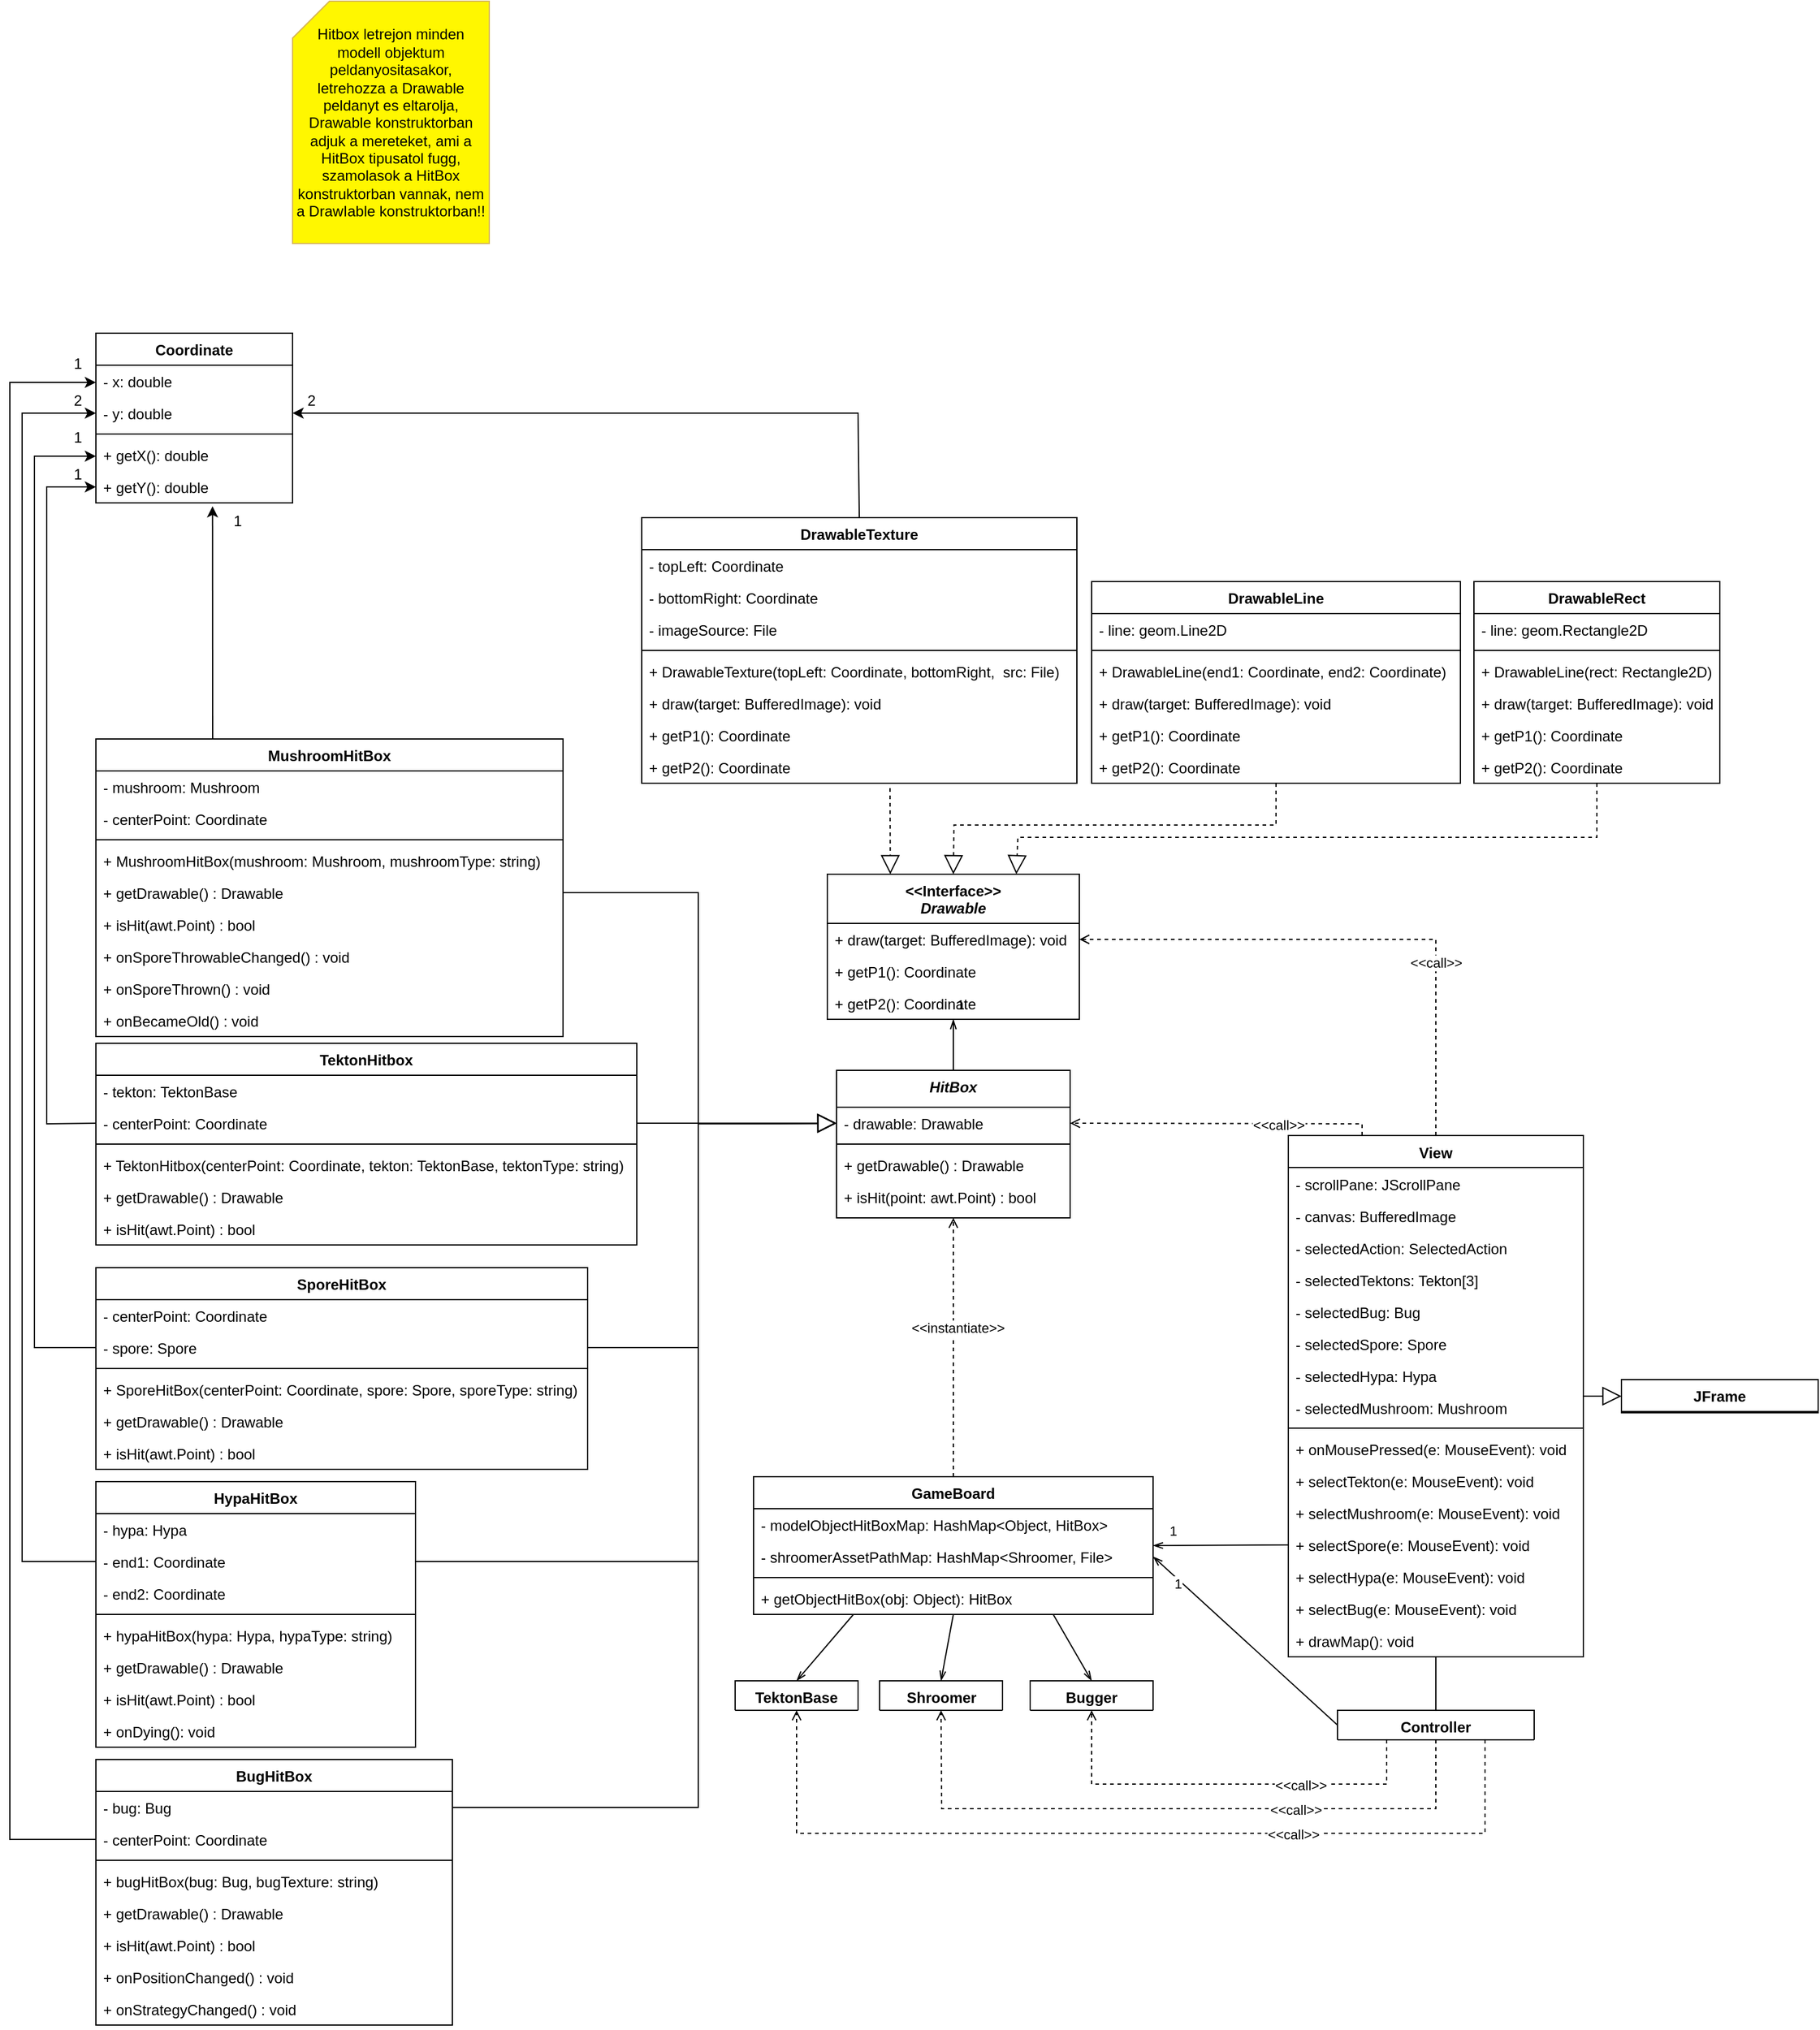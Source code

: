 <mxfile version="26.0.9">
  <diagram id="C5RBs43oDa-KdzZeNtuy" name="Page-1">
    <mxGraphModel dx="3212" dy="2812" grid="1" gridSize="10" guides="1" tooltips="1" connect="1" arrows="1" fold="1" page="1" pageScale="1" pageWidth="827" pageHeight="1169" math="0" shadow="0">
      <root>
        <mxCell id="WIyWlLk6GJQsqaUBKTNV-0" />
        <mxCell id="WIyWlLk6GJQsqaUBKTNV-1" parent="WIyWlLk6GJQsqaUBKTNV-0" />
        <mxCell id="b7TE18RzLWvJwAEUoL4X-48" value="" style="endArrow=openThin;html=1;rounded=0;exitX=0.5;exitY=0;exitDx=0;exitDy=0;endFill=0;labelPosition=right;verticalLabelPosition=top;align=left;verticalAlign=bottom;entryX=0.5;entryY=1;entryDx=0;entryDy=0;" parent="WIyWlLk6GJQsqaUBKTNV-1" source="zkfFHV4jXpPFQw0GAbJ--0" edge="1" target="b7TE18RzLWvJwAEUoL4X-44">
          <mxGeometry width="50" height="50" relative="1" as="geometry">
            <mxPoint x="530" y="70" as="sourcePoint" />
            <mxPoint x="535" y="570" as="targetPoint" />
          </mxGeometry>
        </mxCell>
        <mxCell id="25JT92ZDACR5uKr7Yj_K-0" value="1" style="edgeLabel;html=1;align=center;verticalAlign=middle;resizable=0;points=[];" parent="b7TE18RzLWvJwAEUoL4X-48" vertex="1" connectable="0">
          <mxGeometry x="-0.158" y="-2" relative="1" as="geometry">
            <mxPoint x="3" y="-36" as="offset" />
          </mxGeometry>
        </mxCell>
        <mxCell id="zkfFHV4jXpPFQw0GAbJ--0" value="HitBox" style="swimlane;fontStyle=3;align=center;verticalAlign=top;childLayout=stackLayout;horizontal=1;startSize=30;horizontalStack=0;resizeParent=1;resizeLast=0;collapsible=1;marginBottom=0;rounded=0;shadow=0;strokeWidth=1;fillColor=#FFFFFF;" parent="WIyWlLk6GJQsqaUBKTNV-1" vertex="1">
          <mxGeometry x="522.5" y="599.5" width="190" height="120" as="geometry">
            <mxRectangle x="230" y="140" width="160" height="26" as="alternateBounds" />
          </mxGeometry>
        </mxCell>
        <mxCell id="b7TE18RzLWvJwAEUoL4X-18" value="- drawable: Drawable" style="text;align=left;verticalAlign=top;spacingLeft=4;spacingRight=4;overflow=hidden;rotatable=0;points=[[0,0.5],[1,0.5]];portConstraint=eastwest;" parent="zkfFHV4jXpPFQw0GAbJ--0" vertex="1">
          <mxGeometry y="30" width="190" height="26" as="geometry" />
        </mxCell>
        <mxCell id="b7TE18RzLWvJwAEUoL4X-16" value="" style="line;html=1;strokeWidth=1;align=left;verticalAlign=middle;spacingTop=-1;spacingLeft=3;spacingRight=3;rotatable=0;labelPosition=right;points=[];portConstraint=eastwest;" parent="zkfFHV4jXpPFQw0GAbJ--0" vertex="1">
          <mxGeometry y="56" width="190" height="8" as="geometry" />
        </mxCell>
        <mxCell id="b7TE18RzLWvJwAEUoL4X-0" value="+ getDrawable() : Drawable" style="text;align=left;verticalAlign=top;spacingLeft=4;spacingRight=4;overflow=hidden;rotatable=0;points=[[0,0.5],[1,0.5]];portConstraint=eastwest;" parent="zkfFHV4jXpPFQw0GAbJ--0" vertex="1">
          <mxGeometry y="64" width="190" height="26" as="geometry" />
        </mxCell>
        <mxCell id="zkfFHV4jXpPFQw0GAbJ--5" value="+ isHit(point: awt.Point) : bool" style="text;align=left;verticalAlign=top;spacingLeft=4;spacingRight=4;overflow=hidden;rotatable=0;points=[[0,0.5],[1,0.5]];portConstraint=eastwest;" parent="zkfFHV4jXpPFQw0GAbJ--0" vertex="1">
          <mxGeometry y="90" width="190" height="26" as="geometry" />
        </mxCell>
        <mxCell id="zkfFHV4jXpPFQw0GAbJ--6" value="TektonHitbox" style="swimlane;fontStyle=1;align=center;verticalAlign=top;childLayout=stackLayout;horizontal=1;startSize=26;horizontalStack=0;resizeParent=1;resizeLast=0;collapsible=1;marginBottom=0;rounded=0;shadow=0;strokeWidth=1;" parent="WIyWlLk6GJQsqaUBKTNV-1" vertex="1">
          <mxGeometry x="-80" y="577.5" width="440" height="164" as="geometry">
            <mxRectangle x="130" y="380" width="160" height="26" as="alternateBounds" />
          </mxGeometry>
        </mxCell>
        <mxCell id="HNIebZclduJJjI2QNTIw-2" value="- tekton: TektonBase" style="text;align=left;verticalAlign=top;spacingLeft=4;spacingRight=4;overflow=hidden;rotatable=0;points=[[0,0.5],[1,0.5]];portConstraint=eastwest;rounded=0;shadow=0;html=0;" parent="zkfFHV4jXpPFQw0GAbJ--6" vertex="1">
          <mxGeometry y="26" width="440" height="26" as="geometry" />
        </mxCell>
        <mxCell id="25JT92ZDACR5uKr7Yj_K-16" value="- centerPoint: Coordinate" style="text;align=left;verticalAlign=top;spacingLeft=4;spacingRight=4;overflow=hidden;rotatable=0;points=[[0,0.5],[1,0.5]];portConstraint=eastwest;spacing=2;" parent="zkfFHV4jXpPFQw0GAbJ--6" vertex="1">
          <mxGeometry y="52" width="440" height="26" as="geometry" />
        </mxCell>
        <mxCell id="zkfFHV4jXpPFQw0GAbJ--9" value="" style="line;html=1;strokeWidth=1;align=left;verticalAlign=middle;spacingTop=-1;spacingLeft=3;spacingRight=3;rotatable=0;labelPosition=right;points=[];portConstraint=eastwest;" parent="zkfFHV4jXpPFQw0GAbJ--6" vertex="1">
          <mxGeometry y="78" width="440" height="8" as="geometry" />
        </mxCell>
        <mxCell id="b7TE18RzLWvJwAEUoL4X-19" value="+ TektonHitbox(centerPoint: Coordinate, tekton: TektonBase, tektonType: string) " style="text;align=left;verticalAlign=top;spacingLeft=4;spacingRight=4;overflow=hidden;rotatable=0;points=[[0,0.5],[1,0.5]];portConstraint=eastwest;" parent="zkfFHV4jXpPFQw0GAbJ--6" vertex="1">
          <mxGeometry y="86" width="440" height="26" as="geometry" />
        </mxCell>
        <mxCell id="HNIebZclduJJjI2QNTIw-1" value="+ getDrawable() : Drawable" style="text;align=left;verticalAlign=top;spacingLeft=4;spacingRight=4;overflow=hidden;rotatable=0;points=[[0,0.5],[1,0.5]];portConstraint=eastwest;" parent="zkfFHV4jXpPFQw0GAbJ--6" vertex="1">
          <mxGeometry y="112" width="440" height="26" as="geometry" />
        </mxCell>
        <mxCell id="b7TE18RzLWvJwAEUoL4X-20" value="+ isHit(awt.Point) : bool" style="text;align=left;verticalAlign=top;spacingLeft=4;spacingRight=4;overflow=hidden;rotatable=0;points=[[0,0.5],[1,0.5]];portConstraint=eastwest;" parent="zkfFHV4jXpPFQw0GAbJ--6" vertex="1">
          <mxGeometry y="138" width="440" height="26" as="geometry" />
        </mxCell>
        <mxCell id="zkfFHV4jXpPFQw0GAbJ--13" value="MushroomHitBox" style="swimlane;fontStyle=1;align=center;verticalAlign=top;childLayout=stackLayout;horizontal=1;startSize=26;horizontalStack=0;resizeParent=1;resizeLast=0;collapsible=1;marginBottom=0;rounded=0;shadow=0;strokeWidth=1;" parent="WIyWlLk6GJQsqaUBKTNV-1" vertex="1">
          <mxGeometry x="-80" y="330" width="380" height="242" as="geometry">
            <mxRectangle x="340" y="380" width="170" height="26" as="alternateBounds" />
          </mxGeometry>
        </mxCell>
        <mxCell id="HNIebZclduJJjI2QNTIw-5" value="- mushroom: Mushroom" style="text;align=left;verticalAlign=top;spacingLeft=4;spacingRight=4;overflow=hidden;rotatable=0;points=[[0,0.5],[1,0.5]];portConstraint=eastwest;rounded=0;shadow=0;html=0;" parent="zkfFHV4jXpPFQw0GAbJ--13" vertex="1">
          <mxGeometry y="26" width="380" height="26" as="geometry" />
        </mxCell>
        <mxCell id="25JT92ZDACR5uKr7Yj_K-15" value="- centerPoint: Coordinate" style="text;align=left;verticalAlign=top;spacingLeft=4;spacingRight=4;overflow=hidden;rotatable=0;points=[[0,0.5],[1,0.5]];portConstraint=eastwest;spacing=2;" parent="zkfFHV4jXpPFQw0GAbJ--13" vertex="1">
          <mxGeometry y="52" width="380" height="26" as="geometry" />
        </mxCell>
        <mxCell id="zkfFHV4jXpPFQw0GAbJ--15" value="" style="line;html=1;strokeWidth=1;align=left;verticalAlign=middle;spacingTop=-1;spacingLeft=3;spacingRight=3;rotatable=0;labelPosition=right;points=[];portConstraint=eastwest;" parent="zkfFHV4jXpPFQw0GAbJ--13" vertex="1">
          <mxGeometry y="78" width="380" height="8" as="geometry" />
        </mxCell>
        <mxCell id="b7TE18RzLWvJwAEUoL4X-22" value="+ MushroomHitBox(mushroom: Mushroom, mushroomType: string)" style="text;align=left;verticalAlign=top;spacingLeft=4;spacingRight=4;overflow=hidden;rotatable=0;points=[[0,0.5],[1,0.5]];portConstraint=eastwest;" parent="zkfFHV4jXpPFQw0GAbJ--13" vertex="1">
          <mxGeometry y="86" width="380" height="26" as="geometry" />
        </mxCell>
        <mxCell id="HNIebZclduJJjI2QNTIw-4" value="+ getDrawable() : Drawable" style="text;align=left;verticalAlign=top;spacingLeft=4;spacingRight=4;overflow=hidden;rotatable=0;points=[[0,0.5],[1,0.5]];portConstraint=eastwest;" parent="zkfFHV4jXpPFQw0GAbJ--13" vertex="1">
          <mxGeometry y="112" width="380" height="26" as="geometry" />
        </mxCell>
        <mxCell id="b7TE18RzLWvJwAEUoL4X-23" value="+ isHit(awt.Point) : bool" style="text;align=left;verticalAlign=top;spacingLeft=4;spacingRight=4;overflow=hidden;rotatable=0;points=[[0,0.5],[1,0.5]];portConstraint=eastwest;" parent="zkfFHV4jXpPFQw0GAbJ--13" vertex="1">
          <mxGeometry y="138" width="380" height="26" as="geometry" />
        </mxCell>
        <mxCell id="b7TE18RzLWvJwAEUoL4X-25" value="+ onSporeThrowableChanged() : void" style="text;align=left;verticalAlign=top;spacingLeft=4;spacingRight=4;overflow=hidden;rotatable=0;points=[[0,0.5],[1,0.5]];portConstraint=eastwest;" parent="zkfFHV4jXpPFQw0GAbJ--13" vertex="1">
          <mxGeometry y="164" width="380" height="26" as="geometry" />
        </mxCell>
        <mxCell id="b7TE18RzLWvJwAEUoL4X-24" value="+ onSporeThrown() : void" style="text;align=left;verticalAlign=top;spacingLeft=4;spacingRight=4;overflow=hidden;rotatable=0;points=[[0,0.5],[1,0.5]];portConstraint=eastwest;" parent="zkfFHV4jXpPFQw0GAbJ--13" vertex="1">
          <mxGeometry y="190" width="380" height="26" as="geometry" />
        </mxCell>
        <mxCell id="b7TE18RzLWvJwAEUoL4X-26" value="+ onBecameOld() : void" style="text;align=left;verticalAlign=top;spacingLeft=4;spacingRight=4;overflow=hidden;rotatable=0;points=[[0,0.5],[1,0.5]];portConstraint=eastwest;" parent="zkfFHV4jXpPFQw0GAbJ--13" vertex="1">
          <mxGeometry y="216" width="380" height="26" as="geometry" />
        </mxCell>
        <mxCell id="b7TE18RzLWvJwAEUoL4X-1" value="HypaHitBox" style="swimlane;fontStyle=1;align=center;verticalAlign=top;childLayout=stackLayout;horizontal=1;startSize=26;horizontalStack=0;resizeParent=1;resizeParentMax=0;resizeLast=0;collapsible=1;marginBottom=0;whiteSpace=wrap;html=1;" parent="WIyWlLk6GJQsqaUBKTNV-1" vertex="1">
          <mxGeometry x="-80" y="934" width="260" height="216" as="geometry" />
        </mxCell>
        <mxCell id="HNIebZclduJJjI2QNTIw-9" value="- hypa: Hypa" style="text;strokeColor=none;fillColor=none;align=left;verticalAlign=top;spacingLeft=4;spacingRight=4;overflow=hidden;rotatable=0;points=[[0,0.5],[1,0.5]];portConstraint=eastwest;whiteSpace=wrap;html=1;" parent="b7TE18RzLWvJwAEUoL4X-1" vertex="1">
          <mxGeometry y="26" width="260" height="26" as="geometry" />
        </mxCell>
        <mxCell id="b7TE18RzLWvJwAEUoL4X-2" value="- end1: Coordinate" style="text;strokeColor=none;fillColor=none;align=left;verticalAlign=top;spacingLeft=4;spacingRight=4;overflow=hidden;rotatable=0;points=[[0,0.5],[1,0.5]];portConstraint=eastwest;whiteSpace=wrap;html=1;" parent="b7TE18RzLWvJwAEUoL4X-1" vertex="1">
          <mxGeometry y="52" width="260" height="26" as="geometry" />
        </mxCell>
        <mxCell id="b7TE18RzLWvJwAEUoL4X-89" value="- end2: Coordinate" style="text;strokeColor=none;fillColor=none;align=left;verticalAlign=top;spacingLeft=4;spacingRight=4;overflow=hidden;rotatable=0;points=[[0,0.5],[1,0.5]];portConstraint=eastwest;whiteSpace=wrap;html=1;" parent="b7TE18RzLWvJwAEUoL4X-1" vertex="1">
          <mxGeometry y="78" width="260" height="26" as="geometry" />
        </mxCell>
        <mxCell id="b7TE18RzLWvJwAEUoL4X-3" value="" style="line;strokeWidth=1;fillColor=none;align=left;verticalAlign=middle;spacingTop=-1;spacingLeft=3;spacingRight=3;rotatable=0;labelPosition=right;points=[];portConstraint=eastwest;strokeColor=inherit;" parent="b7TE18RzLWvJwAEUoL4X-1" vertex="1">
          <mxGeometry y="104" width="260" height="8" as="geometry" />
        </mxCell>
        <mxCell id="HNIebZclduJJjI2QNTIw-8" value="+ hypaHitBox(hypa: Hypa, hypaType: string)" style="text;align=left;verticalAlign=top;spacingLeft=4;spacingRight=4;overflow=hidden;rotatable=0;points=[[0,0.5],[1,0.5]];portConstraint=eastwest;" parent="b7TE18RzLWvJwAEUoL4X-1" vertex="1">
          <mxGeometry y="112" width="260" height="26" as="geometry" />
        </mxCell>
        <mxCell id="b7TE18RzLWvJwAEUoL4X-30" value="+ getDrawable() : Drawable" style="text;align=left;verticalAlign=top;spacingLeft=4;spacingRight=4;overflow=hidden;rotatable=0;points=[[0,0.5],[1,0.5]];portConstraint=eastwest;" parent="b7TE18RzLWvJwAEUoL4X-1" vertex="1">
          <mxGeometry y="138" width="260" height="26" as="geometry" />
        </mxCell>
        <mxCell id="b7TE18RzLWvJwAEUoL4X-31" value="+ isHit(awt.Point) : bool" style="text;align=left;verticalAlign=top;spacingLeft=4;spacingRight=4;overflow=hidden;rotatable=0;points=[[0,0.5],[1,0.5]];portConstraint=eastwest;" parent="b7TE18RzLWvJwAEUoL4X-1" vertex="1">
          <mxGeometry y="164" width="260" height="26" as="geometry" />
        </mxCell>
        <mxCell id="b7TE18RzLWvJwAEUoL4X-32" value="+ onDying(): void" style="text;align=left;verticalAlign=top;spacingLeft=4;spacingRight=4;overflow=hidden;rotatable=0;points=[[0,0.5],[1,0.5]];portConstraint=eastwest;" parent="b7TE18RzLWvJwAEUoL4X-1" vertex="1">
          <mxGeometry y="190" width="260" height="26" as="geometry" />
        </mxCell>
        <mxCell id="b7TE18RzLWvJwAEUoL4X-6" value="SporeHitBox" style="swimlane;fontStyle=1;align=center;verticalAlign=top;childLayout=stackLayout;horizontal=1;startSize=26;horizontalStack=0;resizeParent=1;resizeParentMax=0;resizeLast=0;collapsible=1;marginBottom=0;whiteSpace=wrap;html=1;" parent="WIyWlLk6GJQsqaUBKTNV-1" vertex="1">
          <mxGeometry x="-80" y="760" width="400" height="164" as="geometry" />
        </mxCell>
        <mxCell id="25JT92ZDACR5uKr7Yj_K-17" value="- centerPoint: Coordinate" style="text;align=left;verticalAlign=top;spacingLeft=4;spacingRight=4;overflow=hidden;rotatable=0;points=[[0,0.5],[1,0.5]];portConstraint=eastwest;spacing=2;" parent="b7TE18RzLWvJwAEUoL4X-6" vertex="1">
          <mxGeometry y="26" width="400" height="26" as="geometry" />
        </mxCell>
        <mxCell id="HNIebZclduJJjI2QNTIw-6" value="- spore: Spore" style="text;align=left;verticalAlign=top;spacingLeft=4;spacingRight=4;overflow=hidden;rotatable=0;points=[[0,0.5],[1,0.5]];portConstraint=eastwest;rounded=0;shadow=0;html=0;" parent="b7TE18RzLWvJwAEUoL4X-6" vertex="1">
          <mxGeometry y="52" width="400" height="26" as="geometry" />
        </mxCell>
        <mxCell id="b7TE18RzLWvJwAEUoL4X-8" value="" style="line;strokeWidth=1;fillColor=none;align=left;verticalAlign=middle;spacingTop=-1;spacingLeft=3;spacingRight=3;rotatable=0;labelPosition=right;points=[];portConstraint=eastwest;strokeColor=inherit;" parent="b7TE18RzLWvJwAEUoL4X-6" vertex="1">
          <mxGeometry y="78" width="400" height="8" as="geometry" />
        </mxCell>
        <mxCell id="HNIebZclduJJjI2QNTIw-7" value="+ SporeHitBox(centerPoint: Coordinate, spore: Spore, sporeType: string)" style="text;align=left;verticalAlign=top;spacingLeft=4;spacingRight=4;overflow=hidden;rotatable=0;points=[[0,0.5],[1,0.5]];portConstraint=eastwest;" parent="b7TE18RzLWvJwAEUoL4X-6" vertex="1">
          <mxGeometry y="86" width="400" height="26" as="geometry" />
        </mxCell>
        <mxCell id="b7TE18RzLWvJwAEUoL4X-28" value="+ getDrawable() : Drawable" style="text;align=left;verticalAlign=top;spacingLeft=4;spacingRight=4;overflow=hidden;rotatable=0;points=[[0,0.5],[1,0.5]];portConstraint=eastwest;" parent="b7TE18RzLWvJwAEUoL4X-6" vertex="1">
          <mxGeometry y="112" width="400" height="26" as="geometry" />
        </mxCell>
        <mxCell id="b7TE18RzLWvJwAEUoL4X-29" value="+ isHit(awt.Point) : bool" style="text;align=left;verticalAlign=top;spacingLeft=4;spacingRight=4;overflow=hidden;rotatable=0;points=[[0,0.5],[1,0.5]];portConstraint=eastwest;" parent="b7TE18RzLWvJwAEUoL4X-6" vertex="1">
          <mxGeometry y="138" width="400" height="26" as="geometry" />
        </mxCell>
        <mxCell id="b7TE18RzLWvJwAEUoL4X-11" value="BugHitBox" style="swimlane;fontStyle=1;align=center;verticalAlign=top;childLayout=stackLayout;horizontal=1;startSize=26;horizontalStack=0;resizeParent=1;resizeParentMax=0;resizeLast=0;collapsible=1;marginBottom=0;whiteSpace=wrap;html=1;" parent="WIyWlLk6GJQsqaUBKTNV-1" vertex="1">
          <mxGeometry x="-80" y="1160" width="290" height="216" as="geometry" />
        </mxCell>
        <mxCell id="HNIebZclduJJjI2QNTIw-10" value="- bug: Bug" style="text;strokeColor=none;fillColor=none;align=left;verticalAlign=top;spacingLeft=4;spacingRight=4;overflow=hidden;rotatable=0;points=[[0,0.5],[1,0.5]];portConstraint=eastwest;whiteSpace=wrap;html=1;" parent="b7TE18RzLWvJwAEUoL4X-11" vertex="1">
          <mxGeometry y="26" width="290" height="26" as="geometry" />
        </mxCell>
        <mxCell id="25JT92ZDACR5uKr7Yj_K-18" value="- centerPoint: Coordinate" style="text;align=left;verticalAlign=top;spacingLeft=4;spacingRight=4;overflow=hidden;rotatable=0;points=[[0,0.5],[1,0.5]];portConstraint=eastwest;spacing=2;" parent="b7TE18RzLWvJwAEUoL4X-11" vertex="1">
          <mxGeometry y="52" width="290" height="26" as="geometry" />
        </mxCell>
        <mxCell id="b7TE18RzLWvJwAEUoL4X-13" value="" style="line;strokeWidth=1;fillColor=none;align=left;verticalAlign=middle;spacingTop=-1;spacingLeft=3;spacingRight=3;rotatable=0;labelPosition=right;points=[];portConstraint=eastwest;strokeColor=inherit;" parent="b7TE18RzLWvJwAEUoL4X-11" vertex="1">
          <mxGeometry y="78" width="290" height="8" as="geometry" />
        </mxCell>
        <mxCell id="HNIebZclduJJjI2QNTIw-11" value="+ bugHitBox(bug: Bug, bugTexture: string)" style="text;align=left;verticalAlign=top;spacingLeft=4;spacingRight=4;overflow=hidden;rotatable=0;points=[[0,0.5],[1,0.5]];portConstraint=eastwest;" parent="b7TE18RzLWvJwAEUoL4X-11" vertex="1">
          <mxGeometry y="86" width="290" height="26" as="geometry" />
        </mxCell>
        <mxCell id="b7TE18RzLWvJwAEUoL4X-34" value="+ getDrawable() : Drawable" style="text;align=left;verticalAlign=top;spacingLeft=4;spacingRight=4;overflow=hidden;rotatable=0;points=[[0,0.5],[1,0.5]];portConstraint=eastwest;" parent="b7TE18RzLWvJwAEUoL4X-11" vertex="1">
          <mxGeometry y="112" width="290" height="26" as="geometry" />
        </mxCell>
        <mxCell id="b7TE18RzLWvJwAEUoL4X-35" value="+ isHit(awt.Point) : bool" style="text;align=left;verticalAlign=top;spacingLeft=4;spacingRight=4;overflow=hidden;rotatable=0;points=[[0,0.5],[1,0.5]];portConstraint=eastwest;" parent="b7TE18RzLWvJwAEUoL4X-11" vertex="1">
          <mxGeometry y="138" width="290" height="26" as="geometry" />
        </mxCell>
        <mxCell id="b7TE18RzLWvJwAEUoL4X-36" value="+ onPositionChanged() : void" style="text;align=left;verticalAlign=top;spacingLeft=4;spacingRight=4;overflow=hidden;rotatable=0;points=[[0,0.5],[1,0.5]];portConstraint=eastwest;" parent="b7TE18RzLWvJwAEUoL4X-11" vertex="1">
          <mxGeometry y="164" width="290" height="26" as="geometry" />
        </mxCell>
        <mxCell id="b7TE18RzLWvJwAEUoL4X-37" value="+ onStrategyChanged() : void" style="text;align=left;verticalAlign=top;spacingLeft=4;spacingRight=4;overflow=hidden;rotatable=0;points=[[0,0.5],[1,0.5]];portConstraint=eastwest;" parent="b7TE18RzLWvJwAEUoL4X-11" vertex="1">
          <mxGeometry y="190" width="290" height="26" as="geometry" />
        </mxCell>
        <mxCell id="b7TE18RzLWvJwAEUoL4X-44" value="&amp;lt;&amp;lt;Interface&amp;gt;&amp;gt;&lt;div&gt;&lt;i&gt;Drawable&lt;/i&gt;&lt;/div&gt;" style="swimlane;fontStyle=1;align=center;verticalAlign=top;childLayout=stackLayout;horizontal=1;startSize=40;horizontalStack=0;resizeParent=1;resizeParentMax=0;resizeLast=0;collapsible=1;marginBottom=0;whiteSpace=wrap;html=1;" parent="WIyWlLk6GJQsqaUBKTNV-1" vertex="1">
          <mxGeometry x="515" y="440" width="205" height="118" as="geometry" />
        </mxCell>
        <mxCell id="b7TE18RzLWvJwAEUoL4X-47" value="+ draw(target: BufferedImage): void" style="text;strokeColor=none;fillColor=none;align=left;verticalAlign=top;spacingLeft=4;spacingRight=4;overflow=hidden;rotatable=0;points=[[0,0.5],[1,0.5]];portConstraint=eastwest;whiteSpace=wrap;html=1;" parent="b7TE18RzLWvJwAEUoL4X-44" vertex="1">
          <mxGeometry y="40" width="205" height="26" as="geometry" />
        </mxCell>
        <mxCell id="25JT92ZDACR5uKr7Yj_K-7" value="+ getP1(): Coordinate" style="text;strokeColor=none;fillColor=none;align=left;verticalAlign=top;spacingLeft=4;spacingRight=4;overflow=hidden;rotatable=0;points=[[0,0.5],[1,0.5]];portConstraint=eastwest;whiteSpace=wrap;html=1;" parent="b7TE18RzLWvJwAEUoL4X-44" vertex="1">
          <mxGeometry y="66" width="205" height="26" as="geometry" />
        </mxCell>
        <mxCell id="25JT92ZDACR5uKr7Yj_K-8" value="+ getP2(): Coordinate" style="text;strokeColor=none;fillColor=none;align=left;verticalAlign=top;spacingLeft=4;spacingRight=4;overflow=hidden;rotatable=0;points=[[0,0.5],[1,0.5]];portConstraint=eastwest;whiteSpace=wrap;html=1;" parent="b7TE18RzLWvJwAEUoL4X-44" vertex="1">
          <mxGeometry y="92" width="205" height="26" as="geometry" />
        </mxCell>
        <mxCell id="b7TE18RzLWvJwAEUoL4X-49" value="DrawableTexture" style="swimlane;fontStyle=1;align=center;verticalAlign=top;childLayout=stackLayout;horizontal=1;startSize=26;horizontalStack=0;resizeParent=1;resizeParentMax=0;resizeLast=0;collapsible=1;marginBottom=0;whiteSpace=wrap;html=1;" parent="WIyWlLk6GJQsqaUBKTNV-1" vertex="1">
          <mxGeometry x="364" y="150" width="354" height="216" as="geometry" />
        </mxCell>
        <mxCell id="25JT92ZDACR5uKr7Yj_K-19" value="- topLeft: Coordinate" style="text;strokeColor=none;fillColor=none;align=left;verticalAlign=top;spacingLeft=4;spacingRight=4;overflow=hidden;rotatable=0;points=[[0,0.5],[1,0.5]];portConstraint=eastwest;whiteSpace=wrap;html=1;" parent="b7TE18RzLWvJwAEUoL4X-49" vertex="1">
          <mxGeometry y="26" width="354" height="26" as="geometry" />
        </mxCell>
        <mxCell id="b7TE18RzLWvJwAEUoL4X-50" value="- bottomRight: Coordinate" style="text;strokeColor=none;fillColor=none;align=left;verticalAlign=top;spacingLeft=4;spacingRight=4;overflow=hidden;rotatable=0;points=[[0,0.5],[1,0.5]];portConstraint=eastwest;whiteSpace=wrap;html=1;" parent="b7TE18RzLWvJwAEUoL4X-49" vertex="1">
          <mxGeometry y="52" width="354" height="26" as="geometry" />
        </mxCell>
        <mxCell id="b7TE18RzLWvJwAEUoL4X-58" value="- imageSource: File" style="text;strokeColor=none;fillColor=none;align=left;verticalAlign=top;spacingLeft=4;spacingRight=4;overflow=hidden;rotatable=0;points=[[0,0.5],[1,0.5]];portConstraint=eastwest;whiteSpace=wrap;html=1;" parent="b7TE18RzLWvJwAEUoL4X-49" vertex="1">
          <mxGeometry y="78" width="354" height="26" as="geometry" />
        </mxCell>
        <mxCell id="b7TE18RzLWvJwAEUoL4X-51" value="" style="line;strokeWidth=1;fillColor=none;align=left;verticalAlign=middle;spacingTop=-1;spacingLeft=3;spacingRight=3;rotatable=0;labelPosition=right;points=[];portConstraint=eastwest;strokeColor=inherit;" parent="b7TE18RzLWvJwAEUoL4X-49" vertex="1">
          <mxGeometry y="104" width="354" height="8" as="geometry" />
        </mxCell>
        <mxCell id="b7TE18RzLWvJwAEUoL4X-53" value="+ DrawableTexture(topLeft: Coordinate, bottomRight,&amp;nbsp; src: File)" style="text;strokeColor=none;fillColor=none;align=left;verticalAlign=top;spacingLeft=4;spacingRight=4;overflow=hidden;rotatable=0;points=[[0,0.5],[1,0.5]];portConstraint=eastwest;whiteSpace=wrap;html=1;" parent="b7TE18RzLWvJwAEUoL4X-49" vertex="1">
          <mxGeometry y="112" width="354" height="26" as="geometry" />
        </mxCell>
        <mxCell id="HNIebZclduJJjI2QNTIw-64" value="+ draw(target: BufferedImage): void" style="text;strokeColor=none;fillColor=none;align=left;verticalAlign=top;spacingLeft=4;spacingRight=4;overflow=hidden;rotatable=0;points=[[0,0.5],[1,0.5]];portConstraint=eastwest;whiteSpace=wrap;html=1;" parent="b7TE18RzLWvJwAEUoL4X-49" vertex="1">
          <mxGeometry y="138" width="354" height="26" as="geometry" />
        </mxCell>
        <mxCell id="25JT92ZDACR5uKr7Yj_K-9" value="+ getP1(): Coordinate" style="text;strokeColor=none;fillColor=none;align=left;verticalAlign=top;spacingLeft=4;spacingRight=4;overflow=hidden;rotatable=0;points=[[0,0.5],[1,0.5]];portConstraint=eastwest;whiteSpace=wrap;html=1;" parent="b7TE18RzLWvJwAEUoL4X-49" vertex="1">
          <mxGeometry y="164" width="354" height="26" as="geometry" />
        </mxCell>
        <mxCell id="25JT92ZDACR5uKr7Yj_K-10" value="+ getP2(): Coordinate" style="text;strokeColor=none;fillColor=none;align=left;verticalAlign=top;spacingLeft=4;spacingRight=4;overflow=hidden;rotatable=0;points=[[0,0.5],[1,0.5]];portConstraint=eastwest;whiteSpace=wrap;html=1;" parent="b7TE18RzLWvJwAEUoL4X-49" vertex="1">
          <mxGeometry y="190" width="354" height="26" as="geometry" />
        </mxCell>
        <mxCell id="b7TE18RzLWvJwAEUoL4X-67" value="DrawableLine" style="swimlane;fontStyle=1;align=center;verticalAlign=top;childLayout=stackLayout;horizontal=1;startSize=26;horizontalStack=0;resizeParent=1;resizeParentMax=0;resizeLast=0;collapsible=1;marginBottom=0;whiteSpace=wrap;html=1;" parent="WIyWlLk6GJQsqaUBKTNV-1" vertex="1">
          <mxGeometry x="730" y="202" width="300" height="164" as="geometry" />
        </mxCell>
        <mxCell id="b7TE18RzLWvJwAEUoL4X-68" value="- line:&amp;nbsp;geom.Line2D" style="text;strokeColor=none;fillColor=none;align=left;verticalAlign=top;spacingLeft=4;spacingRight=4;overflow=hidden;rotatable=0;points=[[0,0.5],[1,0.5]];portConstraint=eastwest;whiteSpace=wrap;html=1;" parent="b7TE18RzLWvJwAEUoL4X-67" vertex="1">
          <mxGeometry y="26" width="300" height="26" as="geometry" />
        </mxCell>
        <mxCell id="b7TE18RzLWvJwAEUoL4X-69" value="" style="line;strokeWidth=1;fillColor=none;align=left;verticalAlign=middle;spacingTop=-1;spacingLeft=3;spacingRight=3;rotatable=0;labelPosition=right;points=[];portConstraint=eastwest;strokeColor=inherit;" parent="b7TE18RzLWvJwAEUoL4X-67" vertex="1">
          <mxGeometry y="52" width="300" height="8" as="geometry" />
        </mxCell>
        <mxCell id="HNIebZclduJJjI2QNTIw-65" value="+ DrawableLine(end1: Coordinate, end2: Coordinate)" style="text;strokeColor=none;fillColor=none;align=left;verticalAlign=top;spacingLeft=4;spacingRight=4;overflow=hidden;rotatable=0;points=[[0,0.5],[1,0.5]];portConstraint=eastwest;whiteSpace=wrap;html=1;" parent="b7TE18RzLWvJwAEUoL4X-67" vertex="1">
          <mxGeometry y="60" width="300" height="26" as="geometry" />
        </mxCell>
        <mxCell id="b7TE18RzLWvJwAEUoL4X-71" value="+ draw(target: BufferedImage): void" style="text;strokeColor=none;fillColor=none;align=left;verticalAlign=top;spacingLeft=4;spacingRight=4;overflow=hidden;rotatable=0;points=[[0,0.5],[1,0.5]];portConstraint=eastwest;whiteSpace=wrap;html=1;" parent="b7TE18RzLWvJwAEUoL4X-67" vertex="1">
          <mxGeometry y="86" width="300" height="26" as="geometry" />
        </mxCell>
        <mxCell id="25JT92ZDACR5uKr7Yj_K-11" value="+ getP1(): Coordinate" style="text;strokeColor=none;fillColor=none;align=left;verticalAlign=top;spacingLeft=4;spacingRight=4;overflow=hidden;rotatable=0;points=[[0,0.5],[1,0.5]];portConstraint=eastwest;whiteSpace=wrap;html=1;" parent="b7TE18RzLWvJwAEUoL4X-67" vertex="1">
          <mxGeometry y="112" width="300" height="26" as="geometry" />
        </mxCell>
        <mxCell id="25JT92ZDACR5uKr7Yj_K-12" value="+ getP2(): Coordinate" style="text;strokeColor=none;fillColor=none;align=left;verticalAlign=top;spacingLeft=4;spacingRight=4;overflow=hidden;rotatable=0;points=[[0,0.5],[1,0.5]];portConstraint=eastwest;whiteSpace=wrap;html=1;" parent="b7TE18RzLWvJwAEUoL4X-67" vertex="1">
          <mxGeometry y="138" width="300" height="26" as="geometry" />
        </mxCell>
        <mxCell id="b7TE18RzLWvJwAEUoL4X-74" value="DrawableRect" style="swimlane;fontStyle=1;align=center;verticalAlign=top;childLayout=stackLayout;horizontal=1;startSize=26;horizontalStack=0;resizeParent=1;resizeParentMax=0;resizeLast=0;collapsible=1;marginBottom=0;whiteSpace=wrap;html=1;" parent="WIyWlLk6GJQsqaUBKTNV-1" vertex="1">
          <mxGeometry x="1041" y="202" width="200" height="164" as="geometry" />
        </mxCell>
        <mxCell id="b7TE18RzLWvJwAEUoL4X-75" value="- line:&amp;nbsp;geom.Rectangle2D" style="text;strokeColor=none;fillColor=none;align=left;verticalAlign=top;spacingLeft=4;spacingRight=4;overflow=hidden;rotatable=0;points=[[0,0.5],[1,0.5]];portConstraint=eastwest;whiteSpace=wrap;html=1;" parent="b7TE18RzLWvJwAEUoL4X-74" vertex="1">
          <mxGeometry y="26" width="200" height="26" as="geometry" />
        </mxCell>
        <mxCell id="b7TE18RzLWvJwAEUoL4X-76" value="" style="line;strokeWidth=1;fillColor=none;align=left;verticalAlign=middle;spacingTop=-1;spacingLeft=3;spacingRight=3;rotatable=0;labelPosition=right;points=[];portConstraint=eastwest;strokeColor=inherit;" parent="b7TE18RzLWvJwAEUoL4X-74" vertex="1">
          <mxGeometry y="52" width="200" height="8" as="geometry" />
        </mxCell>
        <mxCell id="HNIebZclduJJjI2QNTIw-66" value="+ DrawableLine(rect: Rectangle2D)" style="text;strokeColor=none;fillColor=none;align=left;verticalAlign=top;spacingLeft=4;spacingRight=4;overflow=hidden;rotatable=0;points=[[0,0.5],[1,0.5]];portConstraint=eastwest;whiteSpace=wrap;html=1;" parent="b7TE18RzLWvJwAEUoL4X-74" vertex="1">
          <mxGeometry y="60" width="200" height="26" as="geometry" />
        </mxCell>
        <mxCell id="b7TE18RzLWvJwAEUoL4X-77" value="+ draw(target: BufferedImage): void" style="text;strokeColor=none;fillColor=none;align=left;verticalAlign=top;spacingLeft=4;spacingRight=4;overflow=hidden;rotatable=0;points=[[0,0.5],[1,0.5]];portConstraint=eastwest;whiteSpace=wrap;html=1;" parent="b7TE18RzLWvJwAEUoL4X-74" vertex="1">
          <mxGeometry y="86" width="200" height="26" as="geometry" />
        </mxCell>
        <mxCell id="25JT92ZDACR5uKr7Yj_K-13" value="+ getP1(): Coordinate" style="text;strokeColor=none;fillColor=none;align=left;verticalAlign=top;spacingLeft=4;spacingRight=4;overflow=hidden;rotatable=0;points=[[0,0.5],[1,0.5]];portConstraint=eastwest;whiteSpace=wrap;html=1;" parent="b7TE18RzLWvJwAEUoL4X-74" vertex="1">
          <mxGeometry y="112" width="200" height="26" as="geometry" />
        </mxCell>
        <mxCell id="25JT92ZDACR5uKr7Yj_K-14" value="+ getP2(): Coordinate" style="text;strokeColor=none;fillColor=none;align=left;verticalAlign=top;spacingLeft=4;spacingRight=4;overflow=hidden;rotatable=0;points=[[0,0.5],[1,0.5]];portConstraint=eastwest;whiteSpace=wrap;html=1;" parent="b7TE18RzLWvJwAEUoL4X-74" vertex="1">
          <mxGeometry y="138" width="200" height="26" as="geometry" />
        </mxCell>
        <mxCell id="b7TE18RzLWvJwAEUoL4X-80" value="Hitbox letrejon minden modell objektum peldanyositasakor, letrehozza a Drawable peldanyt es eltarolja, Drawable konstruktorban adjuk a mereteket, ami a HitBox tipusatol fugg, szamolasok a HitBox konstruktorban vannak, nem a DrawIable konstruktorban!!" style="shape=card;whiteSpace=wrap;html=1;fillColor=light-dark(#fff700, #281d00);strokeColor=#d6b656;" parent="WIyWlLk6GJQsqaUBKTNV-1" vertex="1">
          <mxGeometry x="80" y="-270" width="160" height="197" as="geometry" />
        </mxCell>
        <mxCell id="b7TE18RzLWvJwAEUoL4X-83" value="Coordinate" style="swimlane;fontStyle=1;align=center;verticalAlign=top;childLayout=stackLayout;horizontal=1;startSize=26;horizontalStack=0;resizeParent=1;resizeParentMax=0;resizeLast=0;collapsible=1;marginBottom=0;whiteSpace=wrap;html=1;" parent="WIyWlLk6GJQsqaUBKTNV-1" vertex="1">
          <mxGeometry x="-80" width="160" height="138" as="geometry" />
        </mxCell>
        <mxCell id="b7TE18RzLWvJwAEUoL4X-84" value="- x: double" style="text;strokeColor=none;fillColor=none;align=left;verticalAlign=top;spacingLeft=4;spacingRight=4;overflow=hidden;rotatable=0;points=[[0,0.5],[1,0.5]];portConstraint=eastwest;whiteSpace=wrap;html=1;" parent="b7TE18RzLWvJwAEUoL4X-83" vertex="1">
          <mxGeometry y="26" width="160" height="26" as="geometry" />
        </mxCell>
        <mxCell id="b7TE18RzLWvJwAEUoL4X-87" value="- y: double" style="text;strokeColor=none;fillColor=none;align=left;verticalAlign=top;spacingLeft=4;spacingRight=4;overflow=hidden;rotatable=0;points=[[0,0.5],[1,0.5]];portConstraint=eastwest;whiteSpace=wrap;html=1;" parent="b7TE18RzLWvJwAEUoL4X-83" vertex="1">
          <mxGeometry y="52" width="160" height="26" as="geometry" />
        </mxCell>
        <mxCell id="b7TE18RzLWvJwAEUoL4X-85" value="" style="line;strokeWidth=1;fillColor=none;align=left;verticalAlign=middle;spacingTop=-1;spacingLeft=3;spacingRight=3;rotatable=0;labelPosition=right;points=[];portConstraint=eastwest;strokeColor=inherit;" parent="b7TE18RzLWvJwAEUoL4X-83" vertex="1">
          <mxGeometry y="78" width="160" height="8" as="geometry" />
        </mxCell>
        <mxCell id="b7TE18RzLWvJwAEUoL4X-86" value="+ getX(): double" style="text;strokeColor=none;fillColor=none;align=left;verticalAlign=top;spacingLeft=4;spacingRight=4;overflow=hidden;rotatable=0;points=[[0,0.5],[1,0.5]];portConstraint=eastwest;whiteSpace=wrap;html=1;" parent="b7TE18RzLWvJwAEUoL4X-83" vertex="1">
          <mxGeometry y="86" width="160" height="26" as="geometry" />
        </mxCell>
        <mxCell id="b7TE18RzLWvJwAEUoL4X-88" value="+ getY(): double" style="text;strokeColor=none;fillColor=none;align=left;verticalAlign=top;spacingLeft=4;spacingRight=4;overflow=hidden;rotatable=0;points=[[0,0.5],[1,0.5]];portConstraint=eastwest;whiteSpace=wrap;html=1;" parent="b7TE18RzLWvJwAEUoL4X-83" vertex="1">
          <mxGeometry y="112" width="160" height="26" as="geometry" />
        </mxCell>
        <mxCell id="HNIebZclduJJjI2QNTIw-12" value="" style="endArrow=block;html=1;rounded=0;exitX=1;exitY=0.5;exitDx=0;exitDy=0;endFill=0;endSize=13;entryX=0;entryY=0.5;entryDx=0;entryDy=0;" parent="WIyWlLk6GJQsqaUBKTNV-1" source="HNIebZclduJJjI2QNTIw-4" edge="1" target="b7TE18RzLWvJwAEUoL4X-18">
          <mxGeometry width="50" height="50" relative="1" as="geometry">
            <mxPoint x="368.32" y="-172.334" as="sourcePoint" />
            <mxPoint x="440" y="643" as="targetPoint" />
            <Array as="points">
              <mxPoint x="410" y="455" />
              <mxPoint x="410" y="643" />
            </Array>
          </mxGeometry>
        </mxCell>
        <mxCell id="HNIebZclduJJjI2QNTIw-13" value="" style="endArrow=block;html=1;rounded=0;exitX=1;exitY=0.5;exitDx=0;exitDy=0;endFill=0;endSize=13;entryX=0;entryY=0.5;entryDx=0;entryDy=0;" parent="WIyWlLk6GJQsqaUBKTNV-1" source="25JT92ZDACR5uKr7Yj_K-16" edge="1" target="b7TE18RzLWvJwAEUoL4X-18">
          <mxGeometry width="50" height="50" relative="1" as="geometry">
            <mxPoint x="310" y="443" as="sourcePoint" />
            <mxPoint x="440" y="643" as="targetPoint" />
            <Array as="points" />
          </mxGeometry>
        </mxCell>
        <mxCell id="HNIebZclduJJjI2QNTIw-14" value="" style="endArrow=block;html=1;rounded=0;endFill=0;endSize=13;exitX=1;exitY=0.5;exitDx=0;exitDy=0;entryX=0;entryY=0.5;entryDx=0;entryDy=0;" parent="WIyWlLk6GJQsqaUBKTNV-1" source="HNIebZclduJJjI2QNTIw-6" edge="1" target="b7TE18RzLWvJwAEUoL4X-18">
          <mxGeometry width="50" height="50" relative="1" as="geometry">
            <mxPoint x="400" y="670" as="sourcePoint" />
            <mxPoint x="510" y="650" as="targetPoint" />
            <Array as="points">
              <mxPoint x="410" y="825" />
              <mxPoint x="410" y="643" />
            </Array>
          </mxGeometry>
        </mxCell>
        <mxCell id="HNIebZclduJJjI2QNTIw-15" value="" style="endArrow=block;html=1;rounded=0;endFill=0;endSize=13;exitX=1;exitY=0.5;exitDx=0;exitDy=0;entryX=0;entryY=0.5;entryDx=0;entryDy=0;" parent="WIyWlLk6GJQsqaUBKTNV-1" source="b7TE18RzLWvJwAEUoL4X-2" edge="1" target="b7TE18RzLWvJwAEUoL4X-18">
          <mxGeometry width="50" height="50" relative="1" as="geometry">
            <mxPoint x="330" y="809" as="sourcePoint" />
            <mxPoint x="520" y="643" as="targetPoint" />
            <Array as="points">
              <mxPoint x="410" y="999" />
              <mxPoint x="410" y="643" />
            </Array>
          </mxGeometry>
        </mxCell>
        <mxCell id="HNIebZclduJJjI2QNTIw-16" value="" style="endArrow=block;html=1;rounded=0;endFill=0;endSize=13;exitX=1;exitY=0.5;exitDx=0;exitDy=0;entryX=0;entryY=0.5;entryDx=0;entryDy=0;" parent="WIyWlLk6GJQsqaUBKTNV-1" source="HNIebZclduJJjI2QNTIw-10" edge="1" target="b7TE18RzLWvJwAEUoL4X-18">
          <mxGeometry width="50" height="50" relative="1" as="geometry">
            <mxPoint x="190" y="995" as="sourcePoint" />
            <mxPoint x="440" y="643" as="targetPoint" />
            <Array as="points">
              <mxPoint x="410" y="1199" />
              <mxPoint x="410" y="643" />
            </Array>
          </mxGeometry>
        </mxCell>
        <mxCell id="HNIebZclduJJjI2QNTIw-17" value="GameBoard" style="swimlane;fontStyle=1;align=center;verticalAlign=top;childLayout=stackLayout;horizontal=1;startSize=26;horizontalStack=0;resizeParent=1;resizeParentMax=0;resizeLast=0;collapsible=1;marginBottom=0;whiteSpace=wrap;html=1;" parent="WIyWlLk6GJQsqaUBKTNV-1" vertex="1">
          <mxGeometry x="455" y="930" width="325" height="112" as="geometry" />
        </mxCell>
        <mxCell id="xF2YzToa0ywrbkmpJbIF-13" value="- modelObjectHitBoxMap: HashMap&lt;Object, HitBox&gt;" style="text;align=left;verticalAlign=top;spacingLeft=4;spacingRight=4;overflow=hidden;rotatable=0;points=[[0,0.5],[1,0.5]];portConstraint=eastwest;" vertex="1" parent="HNIebZclduJJjI2QNTIw-17">
          <mxGeometry y="26" width="325" height="26" as="geometry" />
        </mxCell>
        <mxCell id="HNIebZclduJJjI2QNTIw-28" value="- shroomerAssetPathMap: HashMap&lt;Shroomer, File&gt;" style="text;align=left;verticalAlign=top;spacingLeft=4;spacingRight=4;overflow=hidden;rotatable=0;points=[[0,0.5],[1,0.5]];portConstraint=eastwest;" parent="HNIebZclduJJjI2QNTIw-17" vertex="1">
          <mxGeometry y="52" width="325" height="26" as="geometry" />
        </mxCell>
        <mxCell id="xF2YzToa0ywrbkmpJbIF-14" value="" style="line;html=1;strokeWidth=1;align=left;verticalAlign=middle;spacingTop=-1;spacingLeft=3;spacingRight=3;rotatable=0;labelPosition=right;points=[];portConstraint=eastwest;" vertex="1" parent="HNIebZclduJJjI2QNTIw-17">
          <mxGeometry y="78" width="325" height="8" as="geometry" />
        </mxCell>
        <mxCell id="xF2YzToa0ywrbkmpJbIF-15" value="+ getObjectHitBox(obj: Object): HitBox" style="text;align=left;verticalAlign=top;spacingLeft=4;spacingRight=4;overflow=hidden;rotatable=0;points=[[0,0.5],[1,0.5]];portConstraint=eastwest;" vertex="1" parent="HNIebZclduJJjI2QNTIw-17">
          <mxGeometry y="86" width="325" height="26" as="geometry" />
        </mxCell>
        <mxCell id="HNIebZclduJJjI2QNTIw-22" value="View" style="swimlane;fontStyle=1;align=center;verticalAlign=top;childLayout=stackLayout;horizontal=1;startSize=26;horizontalStack=0;resizeParent=1;resizeParentMax=0;resizeLast=0;collapsible=1;marginBottom=0;whiteSpace=wrap;html=1;" parent="WIyWlLk6GJQsqaUBKTNV-1" vertex="1">
          <mxGeometry x="890" y="652.5" width="240" height="424" as="geometry" />
        </mxCell>
        <mxCell id="25JT92ZDACR5uKr7Yj_K-6" value="- scrollPane: JScrollPane" style="text;strokeColor=none;fillColor=none;align=left;verticalAlign=top;spacingLeft=4;spacingRight=4;overflow=hidden;rotatable=0;points=[[0,0.5],[1,0.5]];portConstraint=eastwest;whiteSpace=wrap;html=1;" parent="HNIebZclduJJjI2QNTIw-22" vertex="1">
          <mxGeometry y="26" width="240" height="26" as="geometry" />
        </mxCell>
        <mxCell id="25JT92ZDACR5uKr7Yj_K-5" value="- canvas: BufferedImage" style="text;strokeColor=none;fillColor=none;align=left;verticalAlign=top;spacingLeft=4;spacingRight=4;overflow=hidden;rotatable=0;points=[[0,0.5],[1,0.5]];portConstraint=eastwest;whiteSpace=wrap;html=1;" parent="HNIebZclduJJjI2QNTIw-22" vertex="1">
          <mxGeometry y="52" width="240" height="26" as="geometry" />
        </mxCell>
        <mxCell id="xF2YzToa0ywrbkmpJbIF-28" value="- selectedAction: SelectedAction" style="text;strokeColor=none;fillColor=none;align=left;verticalAlign=top;spacingLeft=4;spacingRight=4;overflow=hidden;rotatable=0;points=[[0,0.5],[1,0.5]];portConstraint=eastwest;whiteSpace=wrap;html=1;" vertex="1" parent="HNIebZclduJJjI2QNTIw-22">
          <mxGeometry y="78" width="240" height="26" as="geometry" />
        </mxCell>
        <mxCell id="xF2YzToa0ywrbkmpJbIF-24" value="- selectedTektons: Tekton[3]" style="text;strokeColor=none;fillColor=none;align=left;verticalAlign=top;spacingLeft=4;spacingRight=4;overflow=hidden;rotatable=0;points=[[0,0.5],[1,0.5]];portConstraint=eastwest;whiteSpace=wrap;html=1;" vertex="1" parent="HNIebZclduJJjI2QNTIw-22">
          <mxGeometry y="104" width="240" height="26" as="geometry" />
        </mxCell>
        <mxCell id="xF2YzToa0ywrbkmpJbIF-23" value="- selectedBug: Bug" style="text;strokeColor=none;fillColor=none;align=left;verticalAlign=top;spacingLeft=4;spacingRight=4;overflow=hidden;rotatable=0;points=[[0,0.5],[1,0.5]];portConstraint=eastwest;whiteSpace=wrap;html=1;" vertex="1" parent="HNIebZclduJJjI2QNTIw-22">
          <mxGeometry y="130" width="240" height="26" as="geometry" />
        </mxCell>
        <mxCell id="xF2YzToa0ywrbkmpJbIF-25" value="- selectedSpore: Spore" style="text;strokeColor=none;fillColor=none;align=left;verticalAlign=top;spacingLeft=4;spacingRight=4;overflow=hidden;rotatable=0;points=[[0,0.5],[1,0.5]];portConstraint=eastwest;whiteSpace=wrap;html=1;" vertex="1" parent="HNIebZclduJJjI2QNTIw-22">
          <mxGeometry y="156" width="240" height="26" as="geometry" />
        </mxCell>
        <mxCell id="xF2YzToa0ywrbkmpJbIF-26" value="- selectedHypa: Hypa" style="text;strokeColor=none;fillColor=none;align=left;verticalAlign=top;spacingLeft=4;spacingRight=4;overflow=hidden;rotatable=0;points=[[0,0.5],[1,0.5]];portConstraint=eastwest;whiteSpace=wrap;html=1;" vertex="1" parent="HNIebZclduJJjI2QNTIw-22">
          <mxGeometry y="182" width="240" height="26" as="geometry" />
        </mxCell>
        <mxCell id="xF2YzToa0ywrbkmpJbIF-27" value="- selectedMushroom: Mushroom" style="text;strokeColor=none;fillColor=none;align=left;verticalAlign=top;spacingLeft=4;spacingRight=4;overflow=hidden;rotatable=0;points=[[0,0.5],[1,0.5]];portConstraint=eastwest;whiteSpace=wrap;html=1;" vertex="1" parent="HNIebZclduJJjI2QNTIw-22">
          <mxGeometry y="208" width="240" height="26" as="geometry" />
        </mxCell>
        <mxCell id="xF2YzToa0ywrbkmpJbIF-16" value="" style="line;html=1;strokeWidth=1;align=left;verticalAlign=middle;spacingTop=-1;spacingLeft=3;spacingRight=3;rotatable=0;labelPosition=right;points=[];portConstraint=eastwest;" vertex="1" parent="HNIebZclduJJjI2QNTIw-22">
          <mxGeometry y="234" width="240" height="8" as="geometry" />
        </mxCell>
        <mxCell id="xF2YzToa0ywrbkmpJbIF-17" value="+ onMousePressed(e: MouseEvent): void" style="text;align=left;verticalAlign=top;spacingLeft=4;spacingRight=4;overflow=hidden;rotatable=0;points=[[0,0.5],[1,0.5]];portConstraint=eastwest;" vertex="1" parent="HNIebZclduJJjI2QNTIw-22">
          <mxGeometry y="242" width="240" height="26" as="geometry" />
        </mxCell>
        <mxCell id="xF2YzToa0ywrbkmpJbIF-19" value="+ selectTekton(e: MouseEvent): void" style="text;align=left;verticalAlign=top;spacingLeft=4;spacingRight=4;overflow=hidden;rotatable=0;points=[[0,0.5],[1,0.5]];portConstraint=eastwest;" vertex="1" parent="HNIebZclduJJjI2QNTIw-22">
          <mxGeometry y="268" width="240" height="26" as="geometry" />
        </mxCell>
        <mxCell id="xF2YzToa0ywrbkmpJbIF-18" value="+ selectMushroom(e: MouseEvent): void" style="text;align=left;verticalAlign=top;spacingLeft=4;spacingRight=4;overflow=hidden;rotatable=0;points=[[0,0.5],[1,0.5]];portConstraint=eastwest;" vertex="1" parent="HNIebZclduJJjI2QNTIw-22">
          <mxGeometry y="294" width="240" height="26" as="geometry" />
        </mxCell>
        <mxCell id="xF2YzToa0ywrbkmpJbIF-20" value="+ selectSpore(e: MouseEvent): void" style="text;align=left;verticalAlign=top;spacingLeft=4;spacingRight=4;overflow=hidden;rotatable=0;points=[[0,0.5],[1,0.5]];portConstraint=eastwest;" vertex="1" parent="HNIebZclduJJjI2QNTIw-22">
          <mxGeometry y="320" width="240" height="26" as="geometry" />
        </mxCell>
        <mxCell id="xF2YzToa0ywrbkmpJbIF-21" value="+ selectHypa(e: MouseEvent): void" style="text;align=left;verticalAlign=top;spacingLeft=4;spacingRight=4;overflow=hidden;rotatable=0;points=[[0,0.5],[1,0.5]];portConstraint=eastwest;" vertex="1" parent="HNIebZclduJJjI2QNTIw-22">
          <mxGeometry y="346" width="240" height="26" as="geometry" />
        </mxCell>
        <mxCell id="xF2YzToa0ywrbkmpJbIF-29" value="+ selectBug(e: MouseEvent): void" style="text;align=left;verticalAlign=top;spacingLeft=4;spacingRight=4;overflow=hidden;rotatable=0;points=[[0,0.5],[1,0.5]];portConstraint=eastwest;" vertex="1" parent="HNIebZclduJJjI2QNTIw-22">
          <mxGeometry y="372" width="240" height="26" as="geometry" />
        </mxCell>
        <mxCell id="xF2YzToa0ywrbkmpJbIF-22" value="+ drawMap(): void" style="text;align=left;verticalAlign=top;spacingLeft=4;spacingRight=4;overflow=hidden;rotatable=0;points=[[0,0.5],[1,0.5]];portConstraint=eastwest;" vertex="1" parent="HNIebZclduJJjI2QNTIw-22">
          <mxGeometry y="398" width="240" height="26" as="geometry" />
        </mxCell>
        <mxCell id="HNIebZclduJJjI2QNTIw-26" value="" style="endArrow=openThin;html=1;rounded=0;entryX=1;entryY=0.5;entryDx=0;entryDy=0;exitX=0;exitY=0.5;exitDx=0;exitDy=0;endFill=0;" parent="WIyWlLk6GJQsqaUBKTNV-1" target="HNIebZclduJJjI2QNTIw-17" edge="1" source="xF2YzToa0ywrbkmpJbIF-20">
          <mxGeometry width="50" height="50" relative="1" as="geometry">
            <mxPoint x="900" y="986" as="sourcePoint" />
            <mxPoint x="543" y="751" as="targetPoint" />
          </mxGeometry>
        </mxCell>
        <mxCell id="HNIebZclduJJjI2QNTIw-29" value="Controller" style="swimlane;fontStyle=1;align=center;verticalAlign=top;childLayout=stackLayout;horizontal=1;startSize=26;horizontalStack=0;resizeParent=1;resizeParentMax=0;resizeLast=0;collapsible=1;marginBottom=0;whiteSpace=wrap;html=1;" parent="WIyWlLk6GJQsqaUBKTNV-1" vertex="1">
          <mxGeometry x="930" y="1120" width="160" height="24" as="geometry" />
        </mxCell>
        <mxCell id="HNIebZclduJJjI2QNTIw-31" value="" style="endArrow=none;html=1;rounded=0;entryX=0.5;entryY=1;entryDx=0;entryDy=0;exitX=0.5;exitY=0;exitDx=0;exitDy=0;" parent="WIyWlLk6GJQsqaUBKTNV-1" source="HNIebZclduJJjI2QNTIw-29" target="HNIebZclduJJjI2QNTIw-22" edge="1">
          <mxGeometry width="50" height="50" relative="1" as="geometry">
            <mxPoint x="690" y="890" as="sourcePoint" />
            <mxPoint x="740" y="840" as="targetPoint" />
          </mxGeometry>
        </mxCell>
        <mxCell id="HNIebZclduJJjI2QNTIw-32" value="" style="endArrow=openThin;html=1;rounded=0;entryX=1;entryY=0.5;entryDx=0;entryDy=0;exitX=0;exitY=0.5;exitDx=0;exitDy=0;endFill=0;" parent="WIyWlLk6GJQsqaUBKTNV-1" source="HNIebZclduJJjI2QNTIw-29" target="HNIebZclduJJjI2QNTIw-28" edge="1">
          <mxGeometry width="50" height="50" relative="1" as="geometry">
            <mxPoint x="910" y="1000" as="sourcePoint" />
            <mxPoint x="770" y="1000" as="targetPoint" />
          </mxGeometry>
        </mxCell>
        <mxCell id="HNIebZclduJJjI2QNTIw-33" value="" style="endArrow=open;html=1;rounded=0;entryX=1;entryY=0.5;entryDx=0;entryDy=0;endFill=0;dashed=1;exitX=0.25;exitY=0;exitDx=0;exitDy=0;" parent="WIyWlLk6GJQsqaUBKTNV-1" source="HNIebZclduJJjI2QNTIw-22" target="b7TE18RzLWvJwAEUoL4X-18" edge="1">
          <mxGeometry width="50" height="50" relative="1" as="geometry">
            <mxPoint x="960" y="650" as="sourcePoint" />
            <mxPoint x="770" y="1000" as="targetPoint" />
            <Array as="points">
              <mxPoint x="950" y="643" />
            </Array>
          </mxGeometry>
        </mxCell>
        <mxCell id="HNIebZclduJJjI2QNTIw-34" value="&amp;lt;&amp;lt;call&amp;gt;&amp;gt;" style="edgeLabel;html=1;align=center;verticalAlign=middle;resizable=0;points=[];" parent="HNIebZclduJJjI2QNTIw-33" vertex="1" connectable="0">
          <mxGeometry x="-0.368" relative="1" as="geometry">
            <mxPoint y="1" as="offset" />
          </mxGeometry>
        </mxCell>
        <mxCell id="HNIebZclduJJjI2QNTIw-37" value="" style="endArrow=open;html=1;rounded=0;entryX=0.5;entryY=1;entryDx=0;entryDy=0;endFill=0;dashed=1;exitX=0.5;exitY=0;exitDx=0;exitDy=0;" parent="WIyWlLk6GJQsqaUBKTNV-1" target="zkfFHV4jXpPFQw0GAbJ--0" edge="1" source="HNIebZclduJJjI2QNTIw-17">
          <mxGeometry width="50" height="50" relative="1" as="geometry">
            <mxPoint x="510" y="920" as="sourcePoint" />
            <mxPoint x="543" y="756" as="targetPoint" />
            <Array as="points" />
          </mxGeometry>
        </mxCell>
        <mxCell id="HNIebZclduJJjI2QNTIw-38" value="&amp;lt;&amp;lt;instantiate&amp;gt;&amp;gt;" style="edgeLabel;html=1;align=center;verticalAlign=middle;resizable=0;points=[];" parent="HNIebZclduJJjI2QNTIw-37" vertex="1" connectable="0">
          <mxGeometry x="-0.368" relative="1" as="geometry">
            <mxPoint x="3" y="-55" as="offset" />
          </mxGeometry>
        </mxCell>
        <mxCell id="HNIebZclduJJjI2QNTIw-40" value="" style="endArrow=open;html=1;rounded=0;entryX=1;entryY=0.5;entryDx=0;entryDy=0;endFill=0;dashed=1;exitX=0.5;exitY=0;exitDx=0;exitDy=0;" parent="WIyWlLk6GJQsqaUBKTNV-1" source="HNIebZclduJJjI2QNTIw-22" target="b7TE18RzLWvJwAEUoL4X-47" edge="1">
          <mxGeometry width="50" height="50" relative="1" as="geometry">
            <mxPoint x="1005" y="760" as="sourcePoint" />
            <mxPoint x="610" y="499" as="targetPoint" />
            <Array as="points">
              <mxPoint x="1010" y="493" />
            </Array>
          </mxGeometry>
        </mxCell>
        <mxCell id="HNIebZclduJJjI2QNTIw-41" value="&amp;lt;&amp;lt;call&amp;gt;&amp;gt;" style="edgeLabel;html=1;align=center;verticalAlign=middle;resizable=0;points=[];" parent="HNIebZclduJJjI2QNTIw-40" vertex="1" connectable="0">
          <mxGeometry x="-0.368" relative="1" as="geometry">
            <mxPoint y="1" as="offset" />
          </mxGeometry>
        </mxCell>
        <mxCell id="HNIebZclduJJjI2QNTIw-42" value="TektonBase" style="swimlane;fontStyle=1;align=center;verticalAlign=top;childLayout=stackLayout;horizontal=1;startSize=26;horizontalStack=0;resizeParent=1;resizeParentMax=0;resizeLast=0;collapsible=1;marginBottom=0;whiteSpace=wrap;html=1;" parent="WIyWlLk6GJQsqaUBKTNV-1" vertex="1">
          <mxGeometry x="440" y="1096" width="100" height="24" as="geometry" />
        </mxCell>
        <mxCell id="HNIebZclduJJjI2QNTIw-46" value="Shroomer" style="swimlane;fontStyle=1;align=center;verticalAlign=top;childLayout=stackLayout;horizontal=1;startSize=26;horizontalStack=0;resizeParent=1;resizeParentMax=0;resizeLast=0;collapsible=1;marginBottom=0;whiteSpace=wrap;html=1;" parent="WIyWlLk6GJQsqaUBKTNV-1" vertex="1">
          <mxGeometry x="557.5" y="1096" width="100" height="24" as="geometry" />
        </mxCell>
        <mxCell id="HNIebZclduJJjI2QNTIw-47" value="Bugger" style="swimlane;fontStyle=1;align=center;verticalAlign=top;childLayout=stackLayout;horizontal=1;startSize=26;horizontalStack=0;resizeParent=1;resizeParentMax=0;resizeLast=0;collapsible=1;marginBottom=0;whiteSpace=wrap;html=1;" parent="WIyWlLk6GJQsqaUBKTNV-1" vertex="1">
          <mxGeometry x="680" y="1096" width="100" height="24" as="geometry" />
        </mxCell>
        <mxCell id="HNIebZclduJJjI2QNTIw-48" value="" style="endArrow=openThin;html=1;rounded=0;entryX=0.5;entryY=0;entryDx=0;entryDy=0;exitX=0.25;exitY=1;exitDx=0;exitDy=0;endFill=0;" parent="WIyWlLk6GJQsqaUBKTNV-1" source="HNIebZclduJJjI2QNTIw-17" target="HNIebZclduJJjI2QNTIw-42" edge="1">
          <mxGeometry width="50" height="50" relative="1" as="geometry">
            <mxPoint x="910" y="1148" as="sourcePoint" />
            <mxPoint x="770" y="1009" as="targetPoint" />
          </mxGeometry>
        </mxCell>
        <mxCell id="HNIebZclduJJjI2QNTIw-50" value="" style="endArrow=openThin;html=1;rounded=0;entryX=0.5;entryY=0;entryDx=0;entryDy=0;exitX=0.5;exitY=1;exitDx=0;exitDy=0;endFill=0;" parent="WIyWlLk6GJQsqaUBKTNV-1" source="HNIebZclduJJjI2QNTIw-17" target="HNIebZclduJJjI2QNTIw-46" edge="1">
          <mxGeometry width="50" height="50" relative="1" as="geometry">
            <mxPoint x="541" y="1030" as="sourcePoint" />
            <mxPoint x="500" y="1106" as="targetPoint" />
          </mxGeometry>
        </mxCell>
        <mxCell id="HNIebZclduJJjI2QNTIw-51" value="" style="endArrow=openThin;html=1;rounded=0;entryX=0.5;entryY=0;entryDx=0;entryDy=0;exitX=0.75;exitY=1;exitDx=0;exitDy=0;endFill=0;" parent="WIyWlLk6GJQsqaUBKTNV-1" source="HNIebZclduJJjI2QNTIw-17" target="HNIebZclduJJjI2QNTIw-47" edge="1">
          <mxGeometry width="50" height="50" relative="1" as="geometry">
            <mxPoint x="618" y="1030" as="sourcePoint" />
            <mxPoint x="618" y="1106" as="targetPoint" />
          </mxGeometry>
        </mxCell>
        <mxCell id="HNIebZclduJJjI2QNTIw-52" value="" style="endArrow=open;html=1;rounded=0;entryX=0.5;entryY=1;entryDx=0;entryDy=0;exitX=0.75;exitY=1;exitDx=0;exitDy=0;endFill=0;dashed=1;" parent="WIyWlLk6GJQsqaUBKTNV-1" source="HNIebZclduJJjI2QNTIw-29" target="HNIebZclduJJjI2QNTIw-42" edge="1">
          <mxGeometry width="50" height="50" relative="1" as="geometry">
            <mxPoint x="990" y="987" as="sourcePoint" />
            <mxPoint x="543" y="756" as="targetPoint" />
            <Array as="points">
              <mxPoint x="1050" y="1220" />
              <mxPoint x="490" y="1220" />
            </Array>
          </mxGeometry>
        </mxCell>
        <mxCell id="HNIebZclduJJjI2QNTIw-53" value="&amp;lt;&amp;lt;call&amp;gt;&amp;gt;" style="edgeLabel;html=1;align=center;verticalAlign=middle;resizable=0;points=[];" parent="HNIebZclduJJjI2QNTIw-52" vertex="1" connectable="0">
          <mxGeometry x="-0.368" relative="1" as="geometry">
            <mxPoint y="1" as="offset" />
          </mxGeometry>
        </mxCell>
        <mxCell id="HNIebZclduJJjI2QNTIw-54" value="" style="endArrow=open;html=1;rounded=0;entryX=0.5;entryY=1;entryDx=0;entryDy=0;exitX=0.5;exitY=1;exitDx=0;exitDy=0;endFill=0;dashed=1;" parent="WIyWlLk6GJQsqaUBKTNV-1" source="HNIebZclduJJjI2QNTIw-29" target="HNIebZclduJJjI2QNTIw-46" edge="1">
          <mxGeometry width="50" height="50" relative="1" as="geometry">
            <mxPoint x="1030" y="1160" as="sourcePoint" />
            <mxPoint x="500" y="1130" as="targetPoint" />
            <Array as="points">
              <mxPoint x="1010" y="1200" />
              <mxPoint x="608" y="1200" />
            </Array>
          </mxGeometry>
        </mxCell>
        <mxCell id="HNIebZclduJJjI2QNTIw-55" value="&amp;lt;&amp;lt;call&amp;gt;&amp;gt;" style="edgeLabel;html=1;align=center;verticalAlign=middle;resizable=0;points=[];" parent="HNIebZclduJJjI2QNTIw-54" vertex="1" connectable="0">
          <mxGeometry x="-0.368" relative="1" as="geometry">
            <mxPoint y="1" as="offset" />
          </mxGeometry>
        </mxCell>
        <mxCell id="HNIebZclduJJjI2QNTIw-56" value="" style="endArrow=open;html=1;rounded=0;entryX=0.5;entryY=1;entryDx=0;entryDy=0;exitX=0.25;exitY=1;exitDx=0;exitDy=0;endFill=0;dashed=1;" parent="WIyWlLk6GJQsqaUBKTNV-1" source="HNIebZclduJJjI2QNTIw-29" target="HNIebZclduJJjI2QNTIw-47" edge="1">
          <mxGeometry width="50" height="50" relative="1" as="geometry">
            <mxPoint x="990" y="1160" as="sourcePoint" />
            <mxPoint x="618" y="1130" as="targetPoint" />
            <Array as="points">
              <mxPoint x="970" y="1180" />
              <mxPoint x="730" y="1180" />
            </Array>
          </mxGeometry>
        </mxCell>
        <mxCell id="HNIebZclduJJjI2QNTIw-57" value="&amp;lt;&amp;lt;call&amp;gt;&amp;gt;" style="edgeLabel;html=1;align=center;verticalAlign=middle;resizable=0;points=[];" parent="HNIebZclduJJjI2QNTIw-56" vertex="1" connectable="0">
          <mxGeometry x="-0.368" relative="1" as="geometry">
            <mxPoint y="1" as="offset" />
          </mxGeometry>
        </mxCell>
        <mxCell id="HNIebZclduJJjI2QNTIw-58" value="" style="endArrow=block;html=1;rounded=0;endFill=0;endSize=13;entryX=0.25;entryY=0;entryDx=0;entryDy=0;dashed=1;" parent="WIyWlLk6GJQsqaUBKTNV-1" target="b7TE18RzLWvJwAEUoL4X-44" edge="1">
          <mxGeometry width="50" height="50" relative="1" as="geometry">
            <mxPoint x="566" y="370" as="sourcePoint" />
            <mxPoint x="450" y="653" as="targetPoint" />
            <Array as="points" />
          </mxGeometry>
        </mxCell>
        <mxCell id="HNIebZclduJJjI2QNTIw-60" value="" style="endArrow=block;html=1;rounded=0;endFill=0;endSize=13;entryX=0.5;entryY=0;entryDx=0;entryDy=0;exitX=0.5;exitY=1;exitDx=0;exitDy=0;dashed=1;" parent="WIyWlLk6GJQsqaUBKTNV-1" source="b7TE18RzLWvJwAEUoL4X-67" target="b7TE18RzLWvJwAEUoL4X-44" edge="1">
          <mxGeometry width="50" height="50" relative="1" as="geometry">
            <mxPoint x="544" y="370" as="sourcePoint" />
            <mxPoint x="545" y="460" as="targetPoint" />
            <Array as="points">
              <mxPoint x="880" y="400" />
              <mxPoint x="618" y="400" />
            </Array>
          </mxGeometry>
        </mxCell>
        <mxCell id="HNIebZclduJJjI2QNTIw-61" value="" style="endArrow=block;html=1;rounded=0;endFill=0;endSize=13;entryX=0.75;entryY=0;entryDx=0;entryDy=0;exitX=0.5;exitY=1;exitDx=0;exitDy=0;dashed=1;" parent="WIyWlLk6GJQsqaUBKTNV-1" source="b7TE18RzLWvJwAEUoL4X-74" target="b7TE18RzLWvJwAEUoL4X-44" edge="1">
          <mxGeometry width="50" height="50" relative="1" as="geometry">
            <mxPoint x="680" y="370" as="sourcePoint" />
            <mxPoint x="545" y="460" as="targetPoint" />
            <Array as="points">
              <mxPoint x="1141" y="410" />
              <mxPoint x="670" y="410" />
            </Array>
          </mxGeometry>
        </mxCell>
        <mxCell id="HNIebZclduJJjI2QNTIw-62" value="JFrame" style="swimlane;fontStyle=1;align=center;verticalAlign=top;childLayout=stackLayout;horizontal=1;startSize=26;horizontalStack=0;resizeParent=1;resizeParentMax=0;resizeLast=0;collapsible=1;marginBottom=0;whiteSpace=wrap;html=1;" parent="WIyWlLk6GJQsqaUBKTNV-1" vertex="1">
          <mxGeometry x="1161" y="851" width="160" height="27" as="geometry" />
        </mxCell>
        <mxCell id="HNIebZclduJJjI2QNTIw-63" value="" style="endArrow=block;html=1;rounded=0;exitX=1;exitY=0.5;exitDx=0;exitDy=0;endFill=0;endSize=13;entryX=0;entryY=0.5;entryDx=0;entryDy=0;" parent="WIyWlLk6GJQsqaUBKTNV-1" source="HNIebZclduJJjI2QNTIw-22" target="HNIebZclduJJjI2QNTIw-62" edge="1">
          <mxGeometry width="50" height="50" relative="1" as="geometry">
            <mxPoint x="370" y="653" as="sourcePoint" />
            <mxPoint x="450" y="653" as="targetPoint" />
            <Array as="points" />
          </mxGeometry>
        </mxCell>
        <mxCell id="25JT92ZDACR5uKr7Yj_K-1" value="1" style="edgeLabel;html=1;align=center;verticalAlign=middle;resizable=0;points=[];" parent="WIyWlLk6GJQsqaUBKTNV-1" vertex="1" connectable="0">
          <mxGeometry x="579.997" y="549.996" as="geometry">
            <mxPoint x="216" y="424" as="offset" />
          </mxGeometry>
        </mxCell>
        <mxCell id="25JT92ZDACR5uKr7Yj_K-2" value="1" style="edgeLabel;html=1;align=center;verticalAlign=middle;resizable=0;points=[];" parent="WIyWlLk6GJQsqaUBKTNV-1" vertex="1" connectable="0">
          <mxGeometry x="799.997" y="1016.996" as="geometry" />
        </mxCell>
        <mxCell id="xF2YzToa0ywrbkmpJbIF-0" value="" style="endArrow=classic;html=1;rounded=0;entryX=1;entryY=0.5;entryDx=0;entryDy=0;exitX=0.5;exitY=0;exitDx=0;exitDy=0;" edge="1" parent="WIyWlLk6GJQsqaUBKTNV-1" source="b7TE18RzLWvJwAEUoL4X-49" target="b7TE18RzLWvJwAEUoL4X-87">
          <mxGeometry width="50" height="50" relative="1" as="geometry">
            <mxPoint x="550" y="100" as="sourcePoint" />
            <mxPoint x="600" y="50" as="targetPoint" />
            <Array as="points">
              <mxPoint x="540" y="65" />
            </Array>
          </mxGeometry>
        </mxCell>
        <mxCell id="xF2YzToa0ywrbkmpJbIF-1" value="" style="endArrow=classic;html=1;rounded=0;entryX=0.593;entryY=1.107;entryDx=0;entryDy=0;exitX=0.25;exitY=0;exitDx=0;exitDy=0;entryPerimeter=0;" edge="1" parent="WIyWlLk6GJQsqaUBKTNV-1" source="zkfFHV4jXpPFQw0GAbJ--13" target="b7TE18RzLWvJwAEUoL4X-88">
          <mxGeometry width="50" height="50" relative="1" as="geometry">
            <mxPoint x="551" y="160" as="sourcePoint" />
            <mxPoint x="90" y="75" as="targetPoint" />
            <Array as="points" />
          </mxGeometry>
        </mxCell>
        <mxCell id="xF2YzToa0ywrbkmpJbIF-2" value="" style="endArrow=classic;html=1;rounded=0;entryX=0;entryY=0.5;entryDx=0;entryDy=0;exitX=0;exitY=0.5;exitDx=0;exitDy=0;" edge="1" parent="WIyWlLk6GJQsqaUBKTNV-1" source="25JT92ZDACR5uKr7Yj_K-16" target="b7TE18RzLWvJwAEUoL4X-88">
          <mxGeometry width="50" height="50" relative="1" as="geometry">
            <mxPoint x="25" y="340" as="sourcePoint" />
            <mxPoint x="25" y="151" as="targetPoint" />
            <Array as="points">
              <mxPoint x="-120" y="643" />
              <mxPoint x="-120" y="125" />
            </Array>
          </mxGeometry>
        </mxCell>
        <mxCell id="xF2YzToa0ywrbkmpJbIF-3" value="" style="endArrow=classic;html=1;rounded=0;exitX=0;exitY=0.5;exitDx=0;exitDy=0;" edge="1" parent="WIyWlLk6GJQsqaUBKTNV-1" source="HNIebZclduJJjI2QNTIw-6">
          <mxGeometry width="50" height="50" relative="1" as="geometry">
            <mxPoint x="-70" y="653" as="sourcePoint" />
            <mxPoint x="-80" y="100" as="targetPoint" />
            <Array as="points">
              <mxPoint x="-130" y="825" />
              <mxPoint x="-130" y="100" />
            </Array>
          </mxGeometry>
        </mxCell>
        <mxCell id="xF2YzToa0ywrbkmpJbIF-4" value="" style="endArrow=classic;html=1;rounded=0;entryX=0;entryY=0.5;entryDx=0;entryDy=0;exitX=0;exitY=0.5;exitDx=0;exitDy=0;" edge="1" parent="WIyWlLk6GJQsqaUBKTNV-1" source="b7TE18RzLWvJwAEUoL4X-2" target="b7TE18RzLWvJwAEUoL4X-87">
          <mxGeometry width="50" height="50" relative="1" as="geometry">
            <mxPoint x="-70" y="835" as="sourcePoint" />
            <mxPoint x="-70" y="109" as="targetPoint" />
            <Array as="points">
              <mxPoint x="-140" y="999" />
              <mxPoint x="-140" y="65" />
            </Array>
          </mxGeometry>
        </mxCell>
        <mxCell id="xF2YzToa0ywrbkmpJbIF-5" value="" style="endArrow=classic;html=1;rounded=0;exitX=0;exitY=0.5;exitDx=0;exitDy=0;" edge="1" parent="WIyWlLk6GJQsqaUBKTNV-1" source="25JT92ZDACR5uKr7Yj_K-18">
          <mxGeometry width="50" height="50" relative="1" as="geometry">
            <mxPoint x="-70" y="1009" as="sourcePoint" />
            <mxPoint x="-80" y="40" as="targetPoint" />
            <Array as="points">
              <mxPoint x="-150" y="1225" />
              <mxPoint x="-150" y="40" />
            </Array>
          </mxGeometry>
        </mxCell>
        <mxCell id="xF2YzToa0ywrbkmpJbIF-6" value="1" style="text;html=1;align=center;verticalAlign=middle;resizable=0;points=[];autosize=1;strokeColor=none;fillColor=none;" vertex="1" parent="WIyWlLk6GJQsqaUBKTNV-1">
          <mxGeometry x="20" y="138" width="30" height="30" as="geometry" />
        </mxCell>
        <mxCell id="xF2YzToa0ywrbkmpJbIF-7" value="1" style="text;html=1;align=center;verticalAlign=middle;resizable=0;points=[];autosize=1;strokeColor=none;fillColor=none;" vertex="1" parent="WIyWlLk6GJQsqaUBKTNV-1">
          <mxGeometry x="-110" y="10" width="30" height="30" as="geometry" />
        </mxCell>
        <mxCell id="xF2YzToa0ywrbkmpJbIF-8" value="2" style="text;html=1;align=center;verticalAlign=middle;resizable=0;points=[];autosize=1;strokeColor=none;fillColor=none;" vertex="1" parent="WIyWlLk6GJQsqaUBKTNV-1">
          <mxGeometry x="-110" y="40" width="30" height="30" as="geometry" />
        </mxCell>
        <mxCell id="xF2YzToa0ywrbkmpJbIF-10" value="1" style="text;html=1;align=center;verticalAlign=middle;resizable=0;points=[];autosize=1;strokeColor=none;fillColor=none;" vertex="1" parent="WIyWlLk6GJQsqaUBKTNV-1">
          <mxGeometry x="-110" y="70" width="30" height="30" as="geometry" />
        </mxCell>
        <mxCell id="xF2YzToa0ywrbkmpJbIF-11" value="1" style="text;html=1;align=center;verticalAlign=middle;resizable=0;points=[];autosize=1;strokeColor=none;fillColor=none;" vertex="1" parent="WIyWlLk6GJQsqaUBKTNV-1">
          <mxGeometry x="-110" y="100" width="30" height="30" as="geometry" />
        </mxCell>
        <mxCell id="xF2YzToa0ywrbkmpJbIF-12" value="2" style="text;html=1;align=center;verticalAlign=middle;resizable=0;points=[];autosize=1;strokeColor=none;fillColor=none;" vertex="1" parent="WIyWlLk6GJQsqaUBKTNV-1">
          <mxGeometry x="80" y="40" width="30" height="30" as="geometry" />
        </mxCell>
      </root>
    </mxGraphModel>
  </diagram>
</mxfile>
